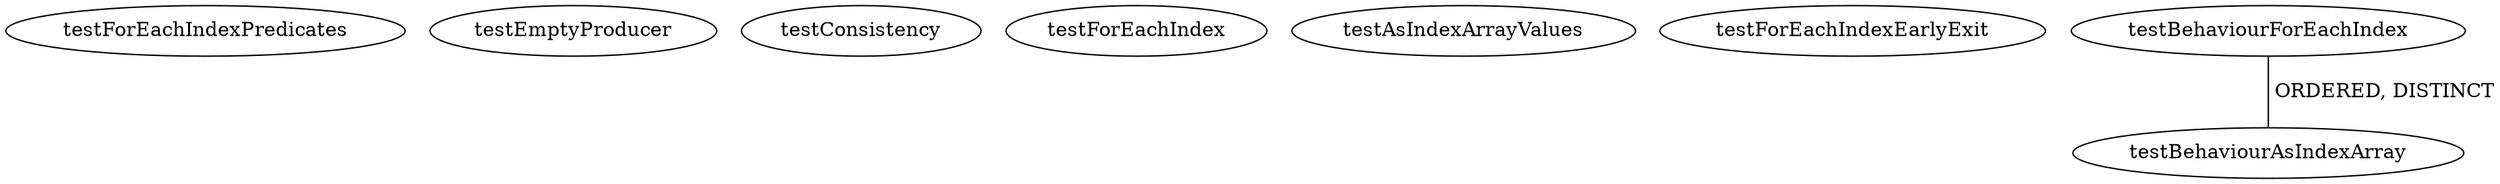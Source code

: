 digraph G {
testForEachIndexPredicates;
testEmptyProducer;
testConsistency;
testForEachIndex;
testAsIndexArrayValues;
testForEachIndexEarlyExit;
testBehaviourForEachIndex;
testBehaviourAsIndexArray;
testBehaviourForEachIndex -> testBehaviourAsIndexArray [label=" ORDERED, DISTINCT", dir=none];
}
